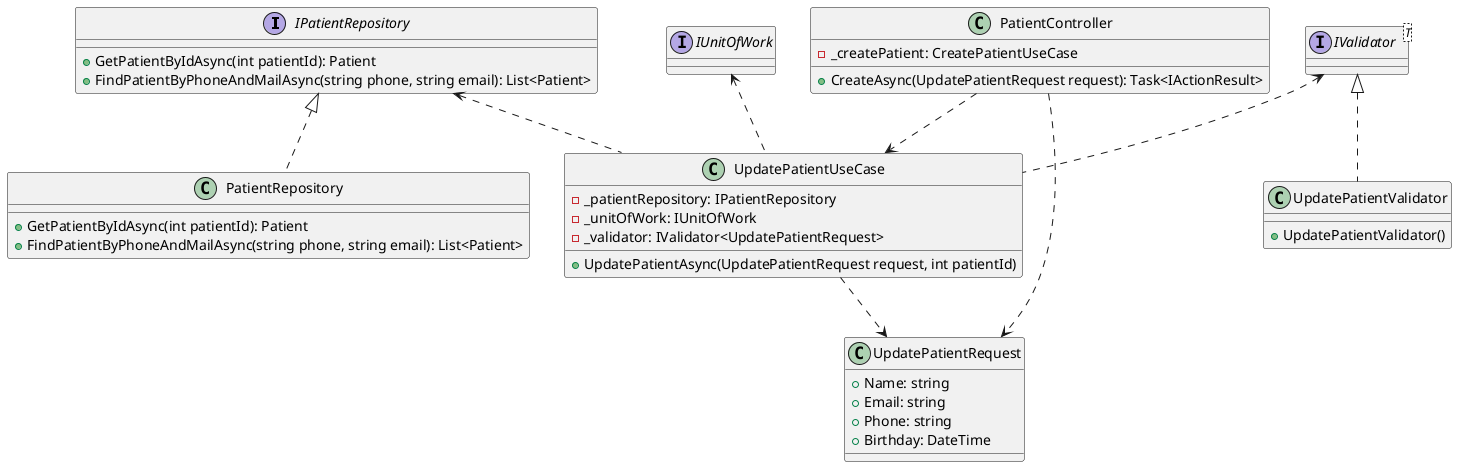 @startuml
interface IPatientRepository{
+GetPatientByIdAsync(int patientId): Patient
+FindPatientByPhoneAndMailAsync(string phone, string email): List<Patient>
}
interface IValidator<T>
interface IUnitOfWork

class PatientRepository {
+GetPatientByIdAsync(int patientId): Patient
+FindPatientByPhoneAndMailAsync(string phone, string email): List<Patient>
}

class UpdatePatientUseCase {
  -  _patientRepository: IPatientRepository
  -  _unitOfWork: IUnitOfWork
  -  _validator: IValidator<UpdatePatientRequest>
  +UpdatePatientAsync(UpdatePatientRequest request, int patientId)
}

class UpdatePatientValidator {
  + UpdatePatientValidator()
}

class PatientController {
  -  _createPatient: CreatePatientUseCase
  + CreateAsync(UpdatePatientRequest request): Task<IActionResult>
}

class UpdatePatientRequest {
  +  Name: string
  +  Email: string
  +  Phone: string
  +  Birthday: DateTime
}

IPatientRepository <|.. PatientRepository
IPatientRepository <.. UpdatePatientUseCase
IUnitOfWork <.. UpdatePatientUseCase
IValidator <|.. UpdatePatientValidator
IValidator <.. UpdatePatientUseCase

UpdatePatientUseCase ..> UpdatePatientRequest
PatientController ..> UpdatePatientUseCase
PatientController ..> UpdatePatientRequest

@enduml
